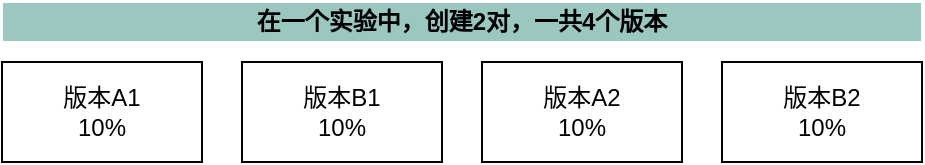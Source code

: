<mxfile version="15.9.4" type="github">
  <diagram id="KWutMWNyroLXFu-Uuygp" name="第 1 页">
    <mxGraphModel dx="1042" dy="649" grid="1" gridSize="10" guides="1" tooltips="1" connect="1" arrows="1" fold="1" page="1" pageScale="1" pageWidth="850" pageHeight="1100" math="0" shadow="0">
      <root>
        <mxCell id="0" />
        <mxCell id="1" parent="0" />
        <mxCell id="3by76ySDp9JKEpjKMYPq-1" value="版本A1&lt;br&gt;10%" style="rounded=0;whiteSpace=wrap;html=1;" vertex="1" parent="1">
          <mxGeometry x="160" y="220" width="100" height="50" as="geometry" />
        </mxCell>
        <mxCell id="3by76ySDp9JKEpjKMYPq-2" value="版本B1&lt;br&gt;10%" style="rounded=0;whiteSpace=wrap;html=1;" vertex="1" parent="1">
          <mxGeometry x="280" y="220" width="100" height="50" as="geometry" />
        </mxCell>
        <mxCell id="3by76ySDp9JKEpjKMYPq-3" value="版本A2&lt;br&gt;10%" style="rounded=0;whiteSpace=wrap;html=1;" vertex="1" parent="1">
          <mxGeometry x="400" y="220" width="100" height="50" as="geometry" />
        </mxCell>
        <mxCell id="3by76ySDp9JKEpjKMYPq-4" value="版本B2&lt;br&gt;10%" style="rounded=0;whiteSpace=wrap;html=1;" vertex="1" parent="1">
          <mxGeometry x="520" y="220" width="100" height="50" as="geometry" />
        </mxCell>
        <mxCell id="3by76ySDp9JKEpjKMYPq-6" value="&lt;b&gt;在一个实验中，创建2对，一共4个版本&lt;/b&gt;" style="rounded=0;whiteSpace=wrap;html=1;fillColor=#9AC7BF;strokeColor=#FFFFFF;" vertex="1" parent="1">
          <mxGeometry x="160" y="190" width="460" height="20" as="geometry" />
        </mxCell>
      </root>
    </mxGraphModel>
  </diagram>
</mxfile>
